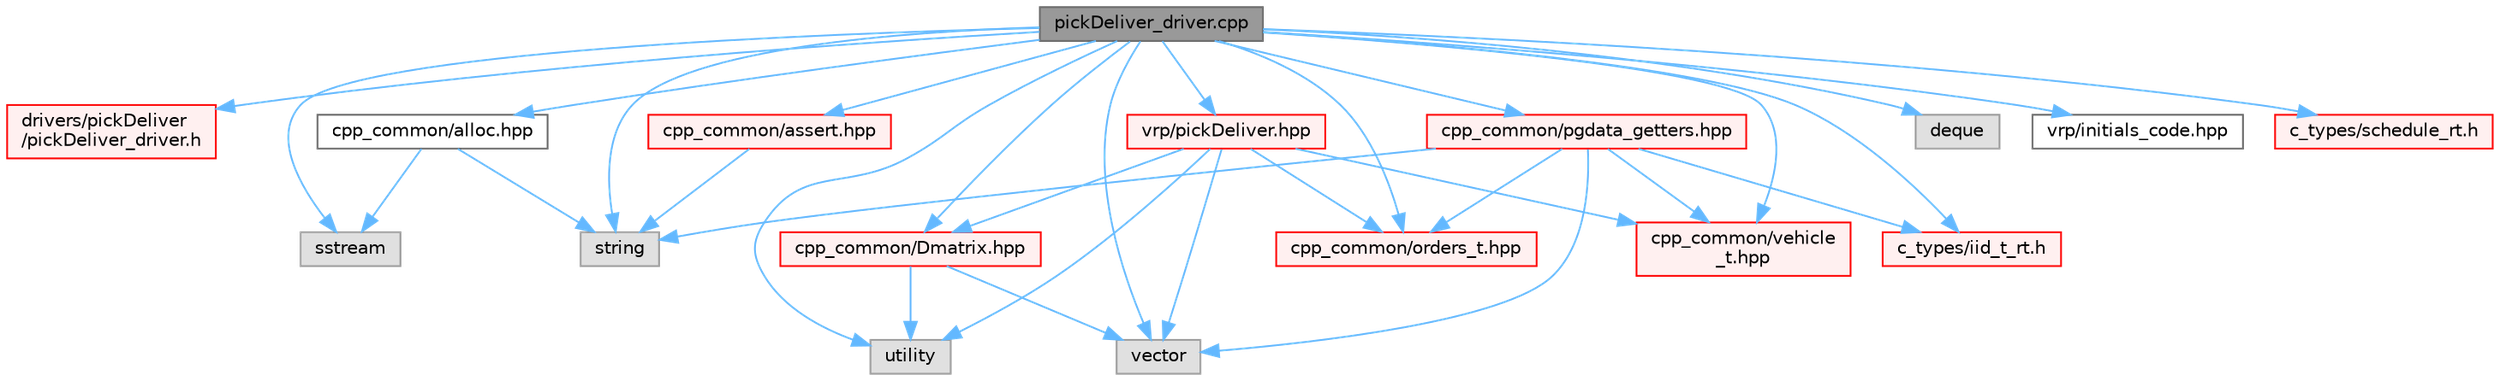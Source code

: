 digraph "pickDeliver_driver.cpp"
{
 // LATEX_PDF_SIZE
  bgcolor="transparent";
  edge [fontname=Helvetica,fontsize=10,labelfontname=Helvetica,labelfontsize=10];
  node [fontname=Helvetica,fontsize=10,shape=box,height=0.2,width=0.4];
  Node1 [id="Node000001",label="pickDeliver_driver.cpp",height=0.2,width=0.4,color="gray40", fillcolor="grey60", style="filled", fontcolor="black",tooltip=" "];
  Node1 -> Node2 [id="edge1_Node000001_Node000002",color="steelblue1",style="solid",tooltip=" "];
  Node2 [id="Node000002",label="drivers/pickDeliver\l/pickDeliver_driver.h",height=0.2,width=0.4,color="red", fillcolor="#FFF0F0", style="filled",URL="$pickDeliver__driver_8h.html",tooltip=" "];
  Node1 -> Node4 [id="edge2_Node000001_Node000004",color="steelblue1",style="solid",tooltip=" "];
  Node4 [id="Node000004",label="sstream",height=0.2,width=0.4,color="grey60", fillcolor="#E0E0E0", style="filled",tooltip=" "];
  Node1 -> Node5 [id="edge3_Node000001_Node000005",color="steelblue1",style="solid",tooltip=" "];
  Node5 [id="Node000005",label="string",height=0.2,width=0.4,color="grey60", fillcolor="#E0E0E0", style="filled",tooltip=" "];
  Node1 -> Node6 [id="edge4_Node000001_Node000006",color="steelblue1",style="solid",tooltip=" "];
  Node6 [id="Node000006",label="deque",height=0.2,width=0.4,color="grey60", fillcolor="#E0E0E0", style="filled",tooltip=" "];
  Node1 -> Node7 [id="edge5_Node000001_Node000007",color="steelblue1",style="solid",tooltip=" "];
  Node7 [id="Node000007",label="vector",height=0.2,width=0.4,color="grey60", fillcolor="#E0E0E0", style="filled",tooltip=" "];
  Node1 -> Node8 [id="edge6_Node000001_Node000008",color="steelblue1",style="solid",tooltip=" "];
  Node8 [id="Node000008",label="utility",height=0.2,width=0.4,color="grey60", fillcolor="#E0E0E0", style="filled",tooltip=" "];
  Node1 -> Node9 [id="edge7_Node000001_Node000009",color="steelblue1",style="solid",tooltip=" "];
  Node9 [id="Node000009",label="vrp/pickDeliver.hpp",height=0.2,width=0.4,color="red", fillcolor="#FFF0F0", style="filled",URL="$pickDeliver_8hpp.html",tooltip=" "];
  Node9 -> Node7 [id="edge8_Node000009_Node000007",color="steelblue1",style="solid",tooltip=" "];
  Node9 -> Node8 [id="edge9_Node000009_Node000008",color="steelblue1",style="solid",tooltip=" "];
  Node9 -> Node11 [id="edge10_Node000009_Node000011",color="steelblue1",style="solid",tooltip=" "];
  Node11 [id="Node000011",label="cpp_common/vehicle\l_t.hpp",height=0.2,width=0.4,color="red", fillcolor="#FFF0F0", style="filled",URL="$vehicle__t_8hpp.html",tooltip=" "];
  Node9 -> Node13 [id="edge11_Node000009_Node000013",color="steelblue1",style="solid",tooltip=" "];
  Node13 [id="Node000013",label="cpp_common/orders_t.hpp",height=0.2,width=0.4,color="red", fillcolor="#FFF0F0", style="filled",URL="$orders__t_8hpp.html",tooltip=" "];
  Node9 -> Node17 [id="edge12_Node000009_Node000017",color="steelblue1",style="solid",tooltip=" "];
  Node17 [id="Node000017",label="cpp_common/Dmatrix.hpp",height=0.2,width=0.4,color="red", fillcolor="#FFF0F0", style="filled",URL="$Dmatrix_8hpp.html",tooltip=" "];
  Node17 -> Node7 [id="edge13_Node000017_Node000007",color="steelblue1",style="solid",tooltip=" "];
  Node17 -> Node8 [id="edge14_Node000017_Node000008",color="steelblue1",style="solid",tooltip=" "];
  Node1 -> Node16 [id="edge15_Node000001_Node000016",color="steelblue1",style="solid",tooltip=" "];
  Node16 [id="Node000016",label="vrp/initials_code.hpp",height=0.2,width=0.4,color="grey40", fillcolor="white", style="filled",URL="$initials__code_8hpp.html",tooltip=" "];
  Node1 -> Node40 [id="edge16_Node000001_Node000040",color="steelblue1",style="solid",tooltip=" "];
  Node40 [id="Node000040",label="cpp_common/pgdata_getters.hpp",height=0.2,width=0.4,color="red", fillcolor="#FFF0F0", style="filled",URL="$pgdata__getters_8hpp.html",tooltip=" "];
  Node40 -> Node5 [id="edge17_Node000040_Node000005",color="steelblue1",style="solid",tooltip=" "];
  Node40 -> Node7 [id="edge18_Node000040_Node000007",color="steelblue1",style="solid",tooltip=" "];
  Node40 -> Node52 [id="edge19_Node000040_Node000052",color="steelblue1",style="solid",tooltip=" "];
  Node52 [id="Node000052",label="c_types/iid_t_rt.h",height=0.2,width=0.4,color="red", fillcolor="#FFF0F0", style="filled",URL="$iid__t__rt_8h.html",tooltip=" "];
  Node40 -> Node13 [id="edge20_Node000040_Node000013",color="steelblue1",style="solid",tooltip=" "];
  Node40 -> Node11 [id="edge21_Node000040_Node000011",color="steelblue1",style="solid",tooltip=" "];
  Node1 -> Node17 [id="edge22_Node000001_Node000017",color="steelblue1",style="solid",tooltip=" "];
  Node1 -> Node33 [id="edge23_Node000001_Node000033",color="steelblue1",style="solid",tooltip=" "];
  Node33 [id="Node000033",label="cpp_common/assert.hpp",height=0.2,width=0.4,color="red", fillcolor="#FFF0F0", style="filled",URL="$assert_8hpp.html",tooltip="Assertions Handling."];
  Node33 -> Node5 [id="edge24_Node000033_Node000005",color="steelblue1",style="solid",tooltip=" "];
  Node1 -> Node55 [id="edge25_Node000001_Node000055",color="steelblue1",style="solid",tooltip=" "];
  Node55 [id="Node000055",label="cpp_common/alloc.hpp",height=0.2,width=0.4,color="grey40", fillcolor="white", style="filled",URL="$alloc_8hpp.html",tooltip=" "];
  Node55 -> Node5 [id="edge26_Node000055_Node000005",color="steelblue1",style="solid",tooltip=" "];
  Node55 -> Node4 [id="edge27_Node000055_Node000004",color="steelblue1",style="solid",tooltip=" "];
  Node1 -> Node52 [id="edge28_Node000001_Node000052",color="steelblue1",style="solid",tooltip=" "];
  Node1 -> Node13 [id="edge29_Node000001_Node000013",color="steelblue1",style="solid",tooltip=" "];
  Node1 -> Node11 [id="edge30_Node000001_Node000011",color="steelblue1",style="solid",tooltip=" "];
  Node1 -> Node56 [id="edge31_Node000001_Node000056",color="steelblue1",style="solid",tooltip=" "];
  Node56 [id="Node000056",label="c_types/schedule_rt.h",height=0.2,width=0.4,color="red", fillcolor="#FFF0F0", style="filled",URL="$schedule__rt_8h.html",tooltip=" "];
}
